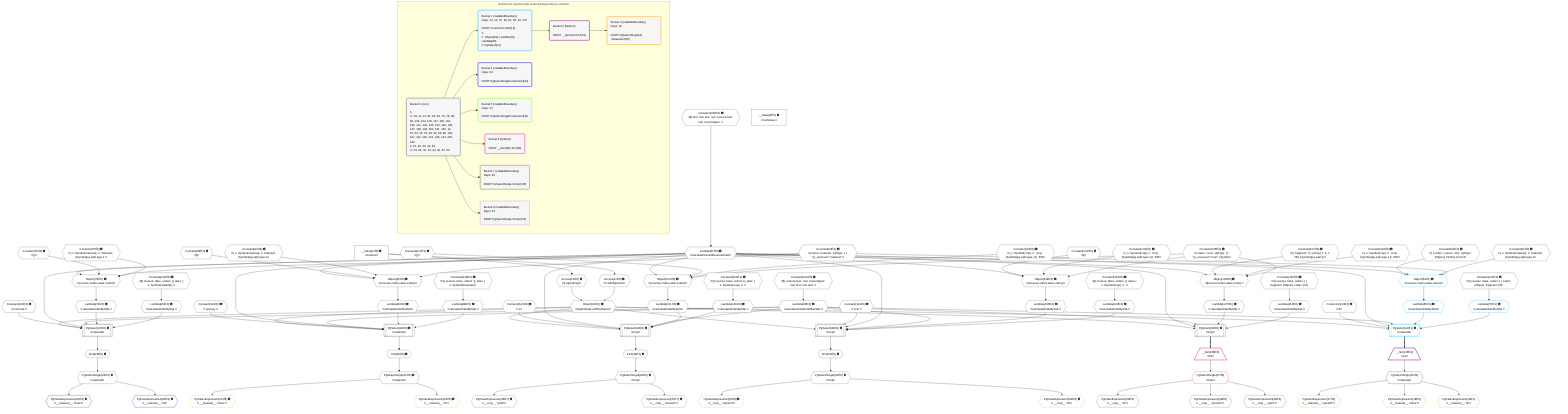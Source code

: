 %%{init: {'themeVariables': { 'fontSize': '12px'}}}%%
graph TD
    classDef path fill:#eee,stroke:#000,color:#000
    classDef plan fill:#fff,stroke-width:1px,color:#000
    classDef itemplan fill:#fff,stroke-width:2px,color:#000
    classDef unbatchedplan fill:#dff,stroke-width:1px,color:#000
    classDef sideeffectplan fill:#fcc,stroke-width:2px,color:#000
    classDef bucket fill:#f6f6f6,color:#000,stroke-width:2px,text-align:left


    %% plan dependencies
    PgSelect21[["PgSelect[21∈0] ➊<br />ᐸmaterialᐳ"]]:::plan
    Object12{{"Object[12∈0] ➊<br />ᐸ{pgSettings,withPgClient}ᐳ"}}:::plan
    Constant141{{"Constant[141∈0] ➊<br />ᐸ'concrete'ᐳ"}}:::plan
    Lambda57{{"Lambda[57∈0] ➊<br />ᐸcalculateShouldReverseOrderᐳ"}}:::plan
    Lambda60{{"Lambda[60∈0] ➊<br />ᐸcalculateLimitAndOffsetSQLᐳ"}}:::plan
    Lambda79{{"Lambda[79∈0] ➊<br />ᐸcalculateOrderBySQLᐳ"}}:::plan
    Lambda84{{"Lambda[84∈0] ➊<br />ᐸcalculateOrderBySQLᐳ"}}:::plan
    Object12 & Constant141 & Lambda57 & Lambda60 & Lambda79 & Lambda84 --> PgSelect21
    PgSelect28[["PgSelect[28∈0] ➊<br />ᐸmaterialᐳ"]]:::plan
    Constant142{{"Constant[142∈0] ➊<br />ᐸ'spongy'ᐳ"}}:::plan
    Lambda93{{"Lambda[93∈0] ➊<br />ᐸcalculateOrderBySQLᐳ"}}:::plan
    Lambda98{{"Lambda[98∈0] ➊<br />ᐸcalculateOrderBySQLᐳ"}}:::plan
    Object12 & Constant142 & Lambda57 & Lambda60 & Lambda93 & Lambda98 --> PgSelect28
    PgSelect42[["PgSelect[42∈0] ➊<br />ᐸcropᐳ"]]:::plan
    Constant143{{"Constant[143∈0] ➊<br />ᐸ1ᐳ"}}:::plan
    Lambda121{{"Lambda[121∈0] ➊<br />ᐸcalculateOrderBySQLᐳ"}}:::plan
    Lambda126{{"Lambda[126∈0] ➊<br />ᐸcalculateOrderBySQLᐳ"}}:::plan
    Object12 & Constant143 & Lambda57 & Lambda60 & Lambda121 & Lambda126 --> PgSelect42
    PgSelect49[["PgSelect[49∈0] ➊<br />ᐸcropᐳ"]]:::plan
    Constant144{{"Constant[144∈0] ➊<br />ᐸ'corn'ᐳ"}}:::plan
    Lambda135{{"Lambda[135∈0] ➊<br />ᐸcalculateOrderBySQLᐳ"}}:::plan
    Lambda140{{"Lambda[140∈0] ➊<br />ᐸcalculateOrderBySQLᐳ"}}:::plan
    Object12 & Constant144 & Lambda57 & Lambda60 & Lambda135 & Lambda140 --> PgSelect49
    PgSelect34[["PgSelect[34∈0] ➊<br />ᐸcropᐳ"]]:::plan
    Lambda107{{"Lambda[107∈0] ➊<br />ᐸcalculateOrderBySQLᐳ"}}:::plan
    Lambda112{{"Lambda[112∈0] ➊<br />ᐸcalculateOrderBySQLᐳ"}}:::plan
    Object12 & Lambda57 & Lambda60 & Lambda107 & Lambda112 --> PgSelect34
    Object78{{"Object[78∈0] ➊<br />ᐸ{reverse,orders,alias,codec}ᐳ"}}:::plan
    Constant75{{"Constant[75∈0] ➊<br />ᐸ[]ᐳ"}}:::plan
    Constant76{{"Constant[76∈0] ➊<br />ᐸ{ s: Symbol(material), n: 'material', [Symbol(pg-sql2-type-1ᐳ"}}:::plan
    Constant63{{"Constant[63∈0] ➊<br />ᐸ{ name: 'material', sqlType: { t: '”js_reserved”.”material”'ᐳ"}}:::plan
    Lambda57 & Constant75 & Constant76 & Constant63 --> Object78
    Object92{{"Object[92∈0] ➊<br />ᐸ{reverse,orders,alias,codec}ᐳ"}}:::plan
    Constant89{{"Constant[89∈0] ➊<br />ᐸ[]ᐳ"}}:::plan
    Constant90{{"Constant[90∈0] ➊<br />ᐸ{ s: Symbol(material), n: 'material', [Symbol(pg-sql2-type-1ᐳ"}}:::plan
    Lambda57 & Constant89 & Constant90 & Constant63 --> Object92
    Object106{{"Object[106∈0] ➊<br />ᐸ{reverse,orders,alias,codec}ᐳ"}}:::plan
    Constant103{{"Constant[103∈0] ➊<br />ᐸ[ { fragment: { n: [Array], f: 0, c: 266, [Symbol(pg-sql2-tyᐳ"}}:::plan
    Constant104{{"Constant[104∈0] ➊<br />ᐸ{ s: Symbol(crop), n: 'crop', [Symbol(pg-sql2-type-1)]: 'IDEᐳ"}}:::plan
    Constant105{{"Constant[105∈0] ➊<br />ᐸ{ name: 'crop', sqlType: { t: '”js_reserved”.”crop”', [Symboᐳ"}}:::plan
    Lambda57 & Constant103 & Constant104 & Constant105 --> Object106
    Object120{{"Object[120∈0] ➊<br />ᐸ{reverse,orders,alias,codec}ᐳ"}}:::plan
    Constant117{{"Constant[117∈0] ➊<br />ᐸ[]ᐳ"}}:::plan
    Constant118{{"Constant[118∈0] ➊<br />ᐸ{ s: Symbol(crop), n: 'crop', [Symbol(pg-sql2-type-1)]: 'IDEᐳ"}}:::plan
    Lambda57 & Constant117 & Constant118 & Constant105 --> Object120
    Object134{{"Object[134∈0] ➊<br />ᐸ{reverse,orders,alias,codec}ᐳ"}}:::plan
    Constant131{{"Constant[131∈0] ➊<br />ᐸ[]ᐳ"}}:::plan
    Constant132{{"Constant[132∈0] ➊<br />ᐸ{ s: Symbol(crop), n: 'crop', [Symbol(pg-sql2-type-1)]: 'IDEᐳ"}}:::plan
    Lambda57 & Constant131 & Constant132 & Constant105 --> Object134
    Access10{{"Access[10∈0] ➊<br />ᐸ2.pgSettingsᐳ"}}:::plan
    Access11{{"Access[11∈0] ➊<br />ᐸ2.withPgClientᐳ"}}:::plan
    Access10 & Access11 --> Object12
    __Value2["__Value[2∈0] ➊<br />ᐸcontextᐳ"]:::plan
    __Value2 --> Access10
    __Value2 --> Access11
    First23{{"First[23∈0] ➊"}}:::plan
    PgSelect21 --> First23
    PgSelectSingle24{{"PgSelectSingle[24∈0] ➊<br />ᐸmaterialᐳ"}}:::plan
    First23 --> PgSelectSingle24
    First30{{"First[30∈0] ➊"}}:::plan
    PgSelect28 --> First30
    PgSelectSingle31{{"PgSelectSingle[31∈0] ➊<br />ᐸmaterialᐳ"}}:::plan
    First30 --> PgSelectSingle31
    First44{{"First[44∈0] ➊"}}:::plan
    PgSelect42 --> First44
    PgSelectSingle45{{"PgSelectSingle[45∈0] ➊<br />ᐸcropᐳ"}}:::plan
    First44 --> PgSelectSingle45
    First51{{"First[51∈0] ➊"}}:::plan
    PgSelect49 --> First51
    PgSelectSingle52{{"PgSelectSingle[52∈0] ➊<br />ᐸcropᐳ"}}:::plan
    First51 --> PgSelectSingle52
    Constant145{{"Constant[145∈0] ➊<br />ᐸ§{ first: null, last: null, cursorLower: null, cursorUpper: ᐳ"}}:::plan
    Constant145 --> Lambda57
    Constant146{{"Constant[146∈0] ➊<br />ᐸ§{ cursorLower: null, cursorUpper: null, first: null, last: ᐳ"}}:::plan
    Constant146 --> Lambda60
    Object78 --> Lambda79
    Constant148{{"Constant[148∈0] ➊<br />ᐸ§{ reverse: false, orders: [], alias: { s: Symbol(material),ᐳ"}}:::plan
    Constant148 --> Lambda84
    Object92 --> Lambda93
    Constant149{{"Constant[149∈0] ➊<br />ᐸ§{ reverse: false, orders: [], alias: { s: Symbol(material),ᐳ"}}:::plan
    Constant149 --> Lambda98
    Object106 --> Lambda107
    Constant150{{"Constant[150∈0] ➊<br />ᐸ§{ reverse: false, orders: [ { fragment: [Object], codec: [Oᐳ"}}:::plan
    Constant150 --> Lambda112
    Object120 --> Lambda121
    Constant151{{"Constant[151∈0] ➊<br />ᐸ§{ reverse: false, orders: [], alias: { s: Symbol(crop), n: ᐳ"}}:::plan
    Constant151 --> Lambda126
    Object134 --> Lambda135
    Constant152{{"Constant[152∈0] ➊<br />ᐸ§{ reverse: false, orders: [], alias: { s: Symbol(crop), n: ᐳ"}}:::plan
    Constant152 --> Lambda140
    __Value4["__Value[4∈0] ➊<br />ᐸrootValueᐳ"]:::plan
    Connection13{{"Connection[13∈0] ➊<br />ᐸ9ᐳ"}}:::plan
    Constant61{{"Constant[61∈0] ➊<br />ᐸ[ { codec: { name: 'int4', sqlType: [Object], fromPg: [Functᐳ"}}:::plan
    Constant62{{"Constant[62∈0] ➊<br />ᐸ{ s: Symbol(material), n: 'material', [Symbol(pg-sql2-type-1ᐳ"}}:::plan
    Constant147{{"Constant[147∈0] ➊<br />ᐸ§{ reverse: false, orders: [ { codec: [Object], fragment: [Oᐳ"}}:::plan
    PgSelect14[["PgSelect[14∈1] ➊<br />ᐸmaterialᐳ"]]:::plan
    Lambda65{{"Lambda[65∈1] ➊<br />ᐸcalculateOrderBySQLᐳ"}}:::plan
    Lambda70{{"Lambda[70∈1] ➊<br />ᐸcalculateOrderBySQLᐳ"}}:::plan
    Object12 & Connection13 & Lambda57 & Lambda60 & Lambda65 & Lambda70 --> PgSelect14
    Object64{{"Object[64∈1] ➊<br />ᐸ{reverse,orders,alias,codec}ᐳ"}}:::plan
    Lambda57 & Constant61 & Constant62 & Constant63 --> Object64
    Object64 --> Lambda65
    Constant147 --> Lambda70
    __Item15[/"__Item[15∈2]<br />ᐸ14ᐳ"\]:::itemplan
    PgSelect14 ==> __Item15
    PgSelectSingle16{{"PgSelectSingle[16∈2]<br />ᐸmaterialᐳ"}}:::plan
    __Item15 --> PgSelectSingle16
    PgClassExpression17{{"PgClassExpression[17∈3]<br />ᐸ__material__.”valueOf”ᐳ"}}:::plan
    PgSelectSingle16 --> PgClassExpression17
    PgClassExpression18{{"PgClassExpression[18∈3]<br />ᐸ__material__.”class”ᐳ"}}:::plan
    PgSelectSingle16 --> PgClassExpression18
    PgClassExpression19{{"PgClassExpression[19∈3]<br />ᐸ__material__.”id”ᐳ"}}:::plan
    PgSelectSingle16 --> PgClassExpression19
    PgClassExpression25{{"PgClassExpression[25∈4] ➊<br />ᐸ__material__.”class”ᐳ"}}:::plan
    PgSelectSingle24 --> PgClassExpression25
    PgClassExpression26{{"PgClassExpression[26∈4] ➊<br />ᐸ__material__.”id”ᐳ"}}:::plan
    PgSelectSingle24 --> PgClassExpression26
    PgClassExpression32{{"PgClassExpression[32∈5] ➊<br />ᐸ__material__.”class”ᐳ"}}:::plan
    PgSelectSingle31 --> PgClassExpression32
    PgClassExpression33{{"PgClassExpression[33∈5] ➊<br />ᐸ__material__.”id”ᐳ"}}:::plan
    PgSelectSingle31 --> PgClassExpression33
    __Item36[/"__Item[36∈6]<br />ᐸ34ᐳ"\]:::itemplan
    PgSelect34 ==> __Item36
    PgSelectSingle37{{"PgSelectSingle[37∈6]<br />ᐸcropᐳ"}}:::plan
    __Item36 --> PgSelectSingle37
    PgClassExpression38{{"PgClassExpression[38∈6]<br />ᐸ__crop__.”id”ᐳ"}}:::plan
    PgSelectSingle37 --> PgClassExpression38
    PgClassExpression39{{"PgClassExpression[39∈6]<br />ᐸ__crop__.”amount”ᐳ"}}:::plan
    PgSelectSingle37 --> PgClassExpression39
    PgClassExpression40{{"PgClassExpression[40∈6]<br />ᐸ__crop__.”yield”ᐳ"}}:::plan
    PgSelectSingle37 --> PgClassExpression40
    PgClassExpression46{{"PgClassExpression[46∈7] ➊<br />ᐸ__crop__.”yield”ᐳ"}}:::plan
    PgSelectSingle45 --> PgClassExpression46
    PgClassExpression47{{"PgClassExpression[47∈7] ➊<br />ᐸ__crop__.”amount”ᐳ"}}:::plan
    PgSelectSingle45 --> PgClassExpression47
    PgClassExpression53{{"PgClassExpression[53∈8] ➊<br />ᐸ__crop__.”amount”ᐳ"}}:::plan
    PgSelectSingle52 --> PgClassExpression53
    PgClassExpression54{{"PgClassExpression[54∈8] ➊<br />ᐸ__crop__.”id”ᐳ"}}:::plan
    PgSelectSingle52 --> PgClassExpression54

    %% define steps

    subgraph "Buckets for queries/v4/js-reserved-keywords-as-columns"
    Bucket0("Bucket 0 (root)<br /><br />1: <br />ᐳ: 10, 11, 13, 61, 62, 63, 75, 76, 89, 90, 103, 104, 105, 117, 118, 131, 132, 141, 142, 143, 144, 145, 146, 147, 148, 149, 150, 151, 152, 12, 57, 60, 78, 79, 84, 92, 93, 98, 106, 107, 112, 120, 121, 126, 134, 135, 140<br />2: 21, 28, 34, 42, 49<br />ᐳ: 23, 24, 30, 31, 44, 45, 51, 52"):::bucket
    classDef bucket0 stroke:#696969
    class Bucket0,__Value2,__Value4,Access10,Access11,Object12,Connection13,PgSelect21,First23,PgSelectSingle24,PgSelect28,First30,PgSelectSingle31,PgSelect34,PgSelect42,First44,PgSelectSingle45,PgSelect49,First51,PgSelectSingle52,Lambda57,Lambda60,Constant61,Constant62,Constant63,Constant75,Constant76,Object78,Lambda79,Lambda84,Constant89,Constant90,Object92,Lambda93,Lambda98,Constant103,Constant104,Constant105,Object106,Lambda107,Lambda112,Constant117,Constant118,Object120,Lambda121,Lambda126,Constant131,Constant132,Object134,Lambda135,Lambda140,Constant141,Constant142,Constant143,Constant144,Constant145,Constant146,Constant147,Constant148,Constant149,Constant150,Constant151,Constant152 bucket0
    Bucket1("Bucket 1 (nullableBoundary)<br />Deps: 12, 13, 57, 60, 61, 62, 63, 147<br /><br />ROOT Connectionᐸ9ᐳ[13]<br />1: <br />ᐳ: Object[64], Lambda[70], Lambda[65]<br />2: PgSelect[14]"):::bucket
    classDef bucket1 stroke:#00bfff
    class Bucket1,PgSelect14,Object64,Lambda65,Lambda70 bucket1
    Bucket2("Bucket 2 (listItem)<br /><br />ROOT __Item{2}ᐸ14ᐳ[15]"):::bucket
    classDef bucket2 stroke:#7f007f
    class Bucket2,__Item15,PgSelectSingle16 bucket2
    Bucket3("Bucket 3 (nullableBoundary)<br />Deps: 16<br /><br />ROOT PgSelectSingle{2}ᐸmaterialᐳ[16]"):::bucket
    classDef bucket3 stroke:#ffa500
    class Bucket3,PgClassExpression17,PgClassExpression18,PgClassExpression19 bucket3
    Bucket4("Bucket 4 (nullableBoundary)<br />Deps: 24<br /><br />ROOT PgSelectSingleᐸmaterialᐳ[24]"):::bucket
    classDef bucket4 stroke:#0000ff
    class Bucket4,PgClassExpression25,PgClassExpression26 bucket4
    Bucket5("Bucket 5 (nullableBoundary)<br />Deps: 31<br /><br />ROOT PgSelectSingleᐸmaterialᐳ[31]"):::bucket
    classDef bucket5 stroke:#7fff00
    class Bucket5,PgClassExpression32,PgClassExpression33 bucket5
    Bucket6("Bucket 6 (listItem)<br /><br />ROOT __Item{6}ᐸ34ᐳ[36]"):::bucket
    classDef bucket6 stroke:#ff1493
    class Bucket6,__Item36,PgSelectSingle37,PgClassExpression38,PgClassExpression39,PgClassExpression40 bucket6
    Bucket7("Bucket 7 (nullableBoundary)<br />Deps: 45<br /><br />ROOT PgSelectSingleᐸcropᐳ[45]"):::bucket
    classDef bucket7 stroke:#808000
    class Bucket7,PgClassExpression46,PgClassExpression47 bucket7
    Bucket8("Bucket 8 (nullableBoundary)<br />Deps: 52<br /><br />ROOT PgSelectSingleᐸcropᐳ[52]"):::bucket
    classDef bucket8 stroke:#dda0dd
    class Bucket8,PgClassExpression53,PgClassExpression54 bucket8
    Bucket0 --> Bucket1 & Bucket4 & Bucket5 & Bucket6 & Bucket7 & Bucket8
    Bucket1 --> Bucket2
    Bucket2 --> Bucket3
    end
